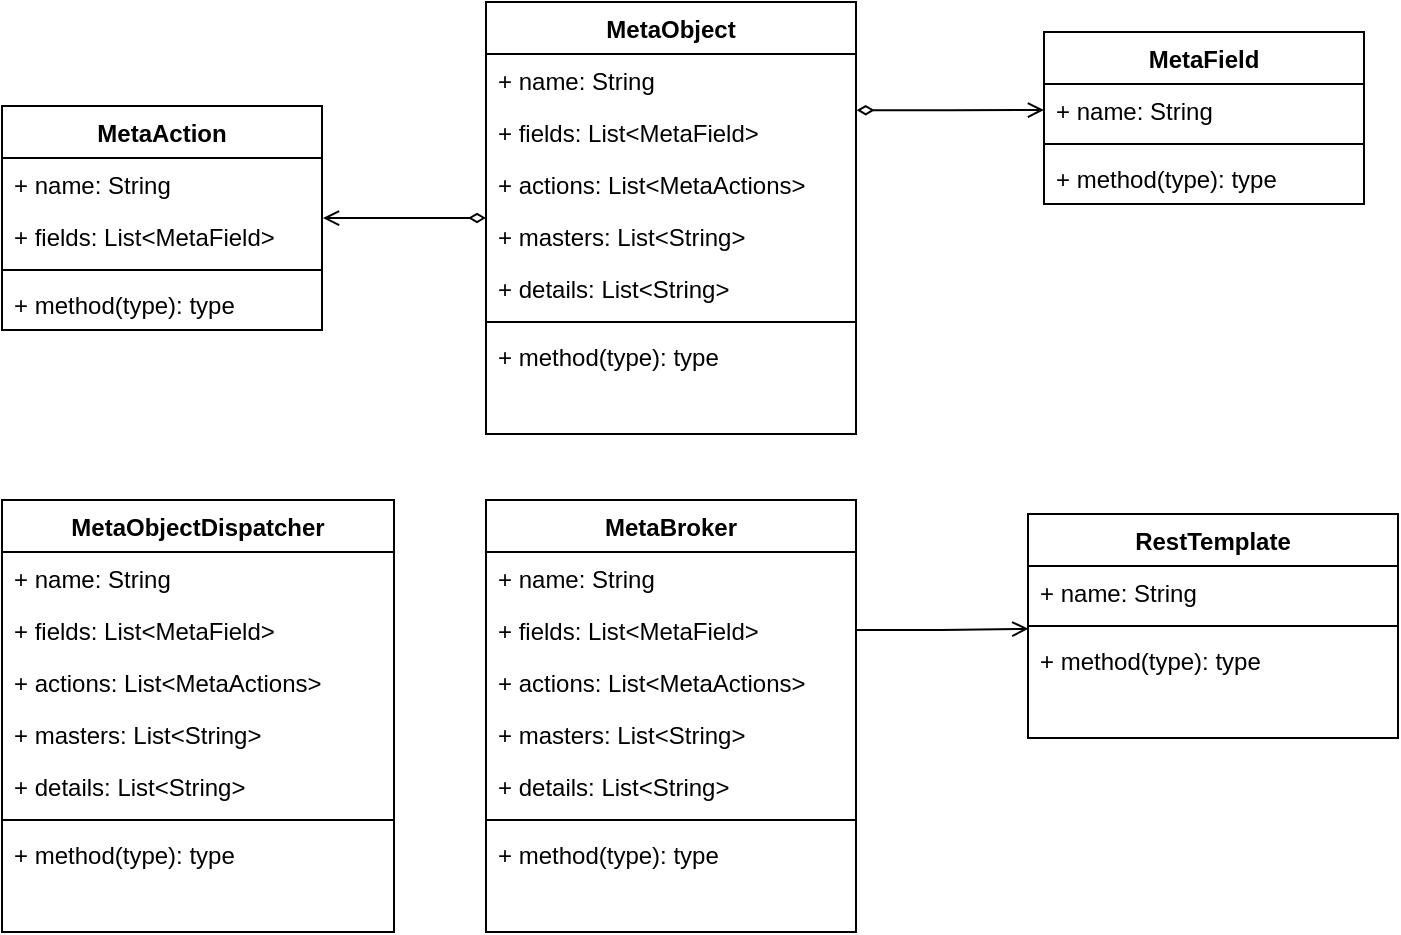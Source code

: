 <mxfile version="20.5.3" type="github">
  <diagram id="egF5TxKUiRy08cK1zPrM" name="Page-1">
    <mxGraphModel dx="608" dy="291" grid="0" gridSize="10" guides="1" tooltips="1" connect="1" arrows="1" fold="1" page="1" pageScale="1" pageWidth="827" pageHeight="1169" math="0" shadow="0">
      <root>
        <mxCell id="0" />
        <mxCell id="1" parent="0" />
        <mxCell id="FpjAOOFjA3iJDY1Hjrk3-17" style="edgeStyle=orthogonalEdgeStyle;rounded=0;orthogonalLoop=1;jettySize=auto;html=1;exitX=0;exitY=0.5;exitDx=0;exitDy=0;entryX=1.003;entryY=0.155;entryDx=0;entryDy=0;entryPerimeter=0;startArrow=diamondThin;startFill=0;endArrow=open;endFill=0;" edge="1" parent="1" source="FpjAOOFjA3iJDY1Hjrk3-1" target="FpjAOOFjA3iJDY1Hjrk3-14">
          <mxGeometry relative="1" as="geometry" />
        </mxCell>
        <mxCell id="FpjAOOFjA3iJDY1Hjrk3-1" value="MetaObject" style="swimlane;fontStyle=1;align=center;verticalAlign=top;childLayout=stackLayout;horizontal=1;startSize=26;horizontalStack=0;resizeParent=1;resizeParentMax=0;resizeLast=0;collapsible=1;marginBottom=0;" vertex="1" parent="1">
          <mxGeometry x="267" y="164" width="185" height="216" as="geometry" />
        </mxCell>
        <mxCell id="FpjAOOFjA3iJDY1Hjrk3-2" value="+ name: String" style="text;strokeColor=none;fillColor=none;align=left;verticalAlign=top;spacingLeft=4;spacingRight=4;overflow=hidden;rotatable=0;points=[[0,0.5],[1,0.5]];portConstraint=eastwest;" vertex="1" parent="FpjAOOFjA3iJDY1Hjrk3-1">
          <mxGeometry y="26" width="185" height="26" as="geometry" />
        </mxCell>
        <mxCell id="FpjAOOFjA3iJDY1Hjrk3-11" value="+ fields: List&lt;MetaField&gt;" style="text;strokeColor=none;fillColor=none;align=left;verticalAlign=top;spacingLeft=4;spacingRight=4;overflow=hidden;rotatable=0;points=[[0,0.5],[1,0.5]];portConstraint=eastwest;" vertex="1" parent="FpjAOOFjA3iJDY1Hjrk3-1">
          <mxGeometry y="52" width="185" height="26" as="geometry" />
        </mxCell>
        <mxCell id="FpjAOOFjA3iJDY1Hjrk3-18" value="+ actions: List&lt;MetaActions&gt;" style="text;strokeColor=none;fillColor=none;align=left;verticalAlign=top;spacingLeft=4;spacingRight=4;overflow=hidden;rotatable=0;points=[[0,0.5],[1,0.5]];portConstraint=eastwest;" vertex="1" parent="FpjAOOFjA3iJDY1Hjrk3-1">
          <mxGeometry y="78" width="185" height="26" as="geometry" />
        </mxCell>
        <mxCell id="FpjAOOFjA3iJDY1Hjrk3-21" value="+ masters: List&lt;String&gt;" style="text;strokeColor=none;fillColor=none;align=left;verticalAlign=top;spacingLeft=4;spacingRight=4;overflow=hidden;rotatable=0;points=[[0,0.5],[1,0.5]];portConstraint=eastwest;" vertex="1" parent="FpjAOOFjA3iJDY1Hjrk3-1">
          <mxGeometry y="104" width="185" height="26" as="geometry" />
        </mxCell>
        <mxCell id="FpjAOOFjA3iJDY1Hjrk3-20" value="+ details: List&lt;String&gt;" style="text;strokeColor=none;fillColor=none;align=left;verticalAlign=top;spacingLeft=4;spacingRight=4;overflow=hidden;rotatable=0;points=[[0,0.5],[1,0.5]];portConstraint=eastwest;" vertex="1" parent="FpjAOOFjA3iJDY1Hjrk3-1">
          <mxGeometry y="130" width="185" height="26" as="geometry" />
        </mxCell>
        <mxCell id="FpjAOOFjA3iJDY1Hjrk3-3" value="" style="line;strokeWidth=1;fillColor=none;align=left;verticalAlign=middle;spacingTop=-1;spacingLeft=3;spacingRight=3;rotatable=0;labelPosition=right;points=[];portConstraint=eastwest;strokeColor=inherit;" vertex="1" parent="FpjAOOFjA3iJDY1Hjrk3-1">
          <mxGeometry y="156" width="185" height="8" as="geometry" />
        </mxCell>
        <mxCell id="FpjAOOFjA3iJDY1Hjrk3-4" value="+ method(type): type" style="text;strokeColor=none;fillColor=none;align=left;verticalAlign=top;spacingLeft=4;spacingRight=4;overflow=hidden;rotatable=0;points=[[0,0.5],[1,0.5]];portConstraint=eastwest;" vertex="1" parent="FpjAOOFjA3iJDY1Hjrk3-1">
          <mxGeometry y="164" width="185" height="26" as="geometry" />
        </mxCell>
        <mxCell id="FpjAOOFjA3iJDY1Hjrk3-19" style="text;strokeColor=none;fillColor=none;align=left;verticalAlign=top;spacingLeft=4;spacingRight=4;overflow=hidden;rotatable=0;points=[[0,0.5],[1,0.5]];portConstraint=eastwest;" vertex="1" parent="FpjAOOFjA3iJDY1Hjrk3-1">
          <mxGeometry y="190" width="185" height="26" as="geometry" />
        </mxCell>
        <mxCell id="FpjAOOFjA3iJDY1Hjrk3-6" value="MetaField" style="swimlane;fontStyle=1;align=center;verticalAlign=top;childLayout=stackLayout;horizontal=1;startSize=26;horizontalStack=0;resizeParent=1;resizeParentMax=0;resizeLast=0;collapsible=1;marginBottom=0;" vertex="1" parent="1">
          <mxGeometry x="546" y="179" width="160" height="86" as="geometry" />
        </mxCell>
        <mxCell id="FpjAOOFjA3iJDY1Hjrk3-7" value="+ name: String" style="text;strokeColor=none;fillColor=none;align=left;verticalAlign=top;spacingLeft=4;spacingRight=4;overflow=hidden;rotatable=0;points=[[0,0.5],[1,0.5]];portConstraint=eastwest;" vertex="1" parent="FpjAOOFjA3iJDY1Hjrk3-6">
          <mxGeometry y="26" width="160" height="26" as="geometry" />
        </mxCell>
        <mxCell id="FpjAOOFjA3iJDY1Hjrk3-8" value="" style="line;strokeWidth=1;fillColor=none;align=left;verticalAlign=middle;spacingTop=-1;spacingLeft=3;spacingRight=3;rotatable=0;labelPosition=right;points=[];portConstraint=eastwest;strokeColor=inherit;" vertex="1" parent="FpjAOOFjA3iJDY1Hjrk3-6">
          <mxGeometry y="52" width="160" height="8" as="geometry" />
        </mxCell>
        <mxCell id="FpjAOOFjA3iJDY1Hjrk3-9" value="+ method(type): type" style="text;strokeColor=none;fillColor=none;align=left;verticalAlign=top;spacingLeft=4;spacingRight=4;overflow=hidden;rotatable=0;points=[[0,0.5],[1,0.5]];portConstraint=eastwest;" vertex="1" parent="FpjAOOFjA3iJDY1Hjrk3-6">
          <mxGeometry y="60" width="160" height="26" as="geometry" />
        </mxCell>
        <mxCell id="FpjAOOFjA3iJDY1Hjrk3-10" style="edgeStyle=orthogonalEdgeStyle;rounded=0;orthogonalLoop=1;jettySize=auto;html=1;exitX=1.002;exitY=0.08;exitDx=0;exitDy=0;endArrow=open;endFill=0;startArrow=diamondThin;startFill=0;exitPerimeter=0;" edge="1" parent="1" source="FpjAOOFjA3iJDY1Hjrk3-11" target="FpjAOOFjA3iJDY1Hjrk3-7">
          <mxGeometry relative="1" as="geometry" />
        </mxCell>
        <mxCell id="FpjAOOFjA3iJDY1Hjrk3-12" value="MetaAction" style="swimlane;fontStyle=1;align=center;verticalAlign=top;childLayout=stackLayout;horizontal=1;startSize=26;horizontalStack=0;resizeParent=1;resizeParentMax=0;resizeLast=0;collapsible=1;marginBottom=0;" vertex="1" parent="1">
          <mxGeometry x="25" y="216" width="160" height="112" as="geometry" />
        </mxCell>
        <mxCell id="FpjAOOFjA3iJDY1Hjrk3-13" value="+ name: String" style="text;strokeColor=none;fillColor=none;align=left;verticalAlign=top;spacingLeft=4;spacingRight=4;overflow=hidden;rotatable=0;points=[[0,0.5],[1,0.5]];portConstraint=eastwest;" vertex="1" parent="FpjAOOFjA3iJDY1Hjrk3-12">
          <mxGeometry y="26" width="160" height="26" as="geometry" />
        </mxCell>
        <mxCell id="FpjAOOFjA3iJDY1Hjrk3-14" value="+ fields: List&lt;MetaField&gt;" style="text;strokeColor=none;fillColor=none;align=left;verticalAlign=top;spacingLeft=4;spacingRight=4;overflow=hidden;rotatable=0;points=[[0,0.5],[1,0.5]];portConstraint=eastwest;" vertex="1" parent="FpjAOOFjA3iJDY1Hjrk3-12">
          <mxGeometry y="52" width="160" height="26" as="geometry" />
        </mxCell>
        <mxCell id="FpjAOOFjA3iJDY1Hjrk3-15" value="" style="line;strokeWidth=1;fillColor=none;align=left;verticalAlign=middle;spacingTop=-1;spacingLeft=3;spacingRight=3;rotatable=0;labelPosition=right;points=[];portConstraint=eastwest;strokeColor=inherit;" vertex="1" parent="FpjAOOFjA3iJDY1Hjrk3-12">
          <mxGeometry y="78" width="160" height="8" as="geometry" />
        </mxCell>
        <mxCell id="FpjAOOFjA3iJDY1Hjrk3-16" value="+ method(type): type" style="text;strokeColor=none;fillColor=none;align=left;verticalAlign=top;spacingLeft=4;spacingRight=4;overflow=hidden;rotatable=0;points=[[0,0.5],[1,0.5]];portConstraint=eastwest;" vertex="1" parent="FpjAOOFjA3iJDY1Hjrk3-12">
          <mxGeometry y="86" width="160" height="26" as="geometry" />
        </mxCell>
        <mxCell id="FpjAOOFjA3iJDY1Hjrk3-22" value="MetaBroker" style="swimlane;fontStyle=1;align=center;verticalAlign=top;childLayout=stackLayout;horizontal=1;startSize=26;horizontalStack=0;resizeParent=1;resizeParentMax=0;resizeLast=0;collapsible=1;marginBottom=0;" vertex="1" parent="1">
          <mxGeometry x="267" y="413" width="185" height="216" as="geometry" />
        </mxCell>
        <mxCell id="FpjAOOFjA3iJDY1Hjrk3-23" value="+ name: String" style="text;strokeColor=none;fillColor=none;align=left;verticalAlign=top;spacingLeft=4;spacingRight=4;overflow=hidden;rotatable=0;points=[[0,0.5],[1,0.5]];portConstraint=eastwest;" vertex="1" parent="FpjAOOFjA3iJDY1Hjrk3-22">
          <mxGeometry y="26" width="185" height="26" as="geometry" />
        </mxCell>
        <mxCell id="FpjAOOFjA3iJDY1Hjrk3-24" value="+ fields: List&lt;MetaField&gt;" style="text;strokeColor=none;fillColor=none;align=left;verticalAlign=top;spacingLeft=4;spacingRight=4;overflow=hidden;rotatable=0;points=[[0,0.5],[1,0.5]];portConstraint=eastwest;" vertex="1" parent="FpjAOOFjA3iJDY1Hjrk3-22">
          <mxGeometry y="52" width="185" height="26" as="geometry" />
        </mxCell>
        <mxCell id="FpjAOOFjA3iJDY1Hjrk3-25" value="+ actions: List&lt;MetaActions&gt;" style="text;strokeColor=none;fillColor=none;align=left;verticalAlign=top;spacingLeft=4;spacingRight=4;overflow=hidden;rotatable=0;points=[[0,0.5],[1,0.5]];portConstraint=eastwest;" vertex="1" parent="FpjAOOFjA3iJDY1Hjrk3-22">
          <mxGeometry y="78" width="185" height="26" as="geometry" />
        </mxCell>
        <mxCell id="FpjAOOFjA3iJDY1Hjrk3-26" value="+ masters: List&lt;String&gt;" style="text;strokeColor=none;fillColor=none;align=left;verticalAlign=top;spacingLeft=4;spacingRight=4;overflow=hidden;rotatable=0;points=[[0,0.5],[1,0.5]];portConstraint=eastwest;" vertex="1" parent="FpjAOOFjA3iJDY1Hjrk3-22">
          <mxGeometry y="104" width="185" height="26" as="geometry" />
        </mxCell>
        <mxCell id="FpjAOOFjA3iJDY1Hjrk3-27" value="+ details: List&lt;String&gt;" style="text;strokeColor=none;fillColor=none;align=left;verticalAlign=top;spacingLeft=4;spacingRight=4;overflow=hidden;rotatable=0;points=[[0,0.5],[1,0.5]];portConstraint=eastwest;" vertex="1" parent="FpjAOOFjA3iJDY1Hjrk3-22">
          <mxGeometry y="130" width="185" height="26" as="geometry" />
        </mxCell>
        <mxCell id="FpjAOOFjA3iJDY1Hjrk3-28" value="" style="line;strokeWidth=1;fillColor=none;align=left;verticalAlign=middle;spacingTop=-1;spacingLeft=3;spacingRight=3;rotatable=0;labelPosition=right;points=[];portConstraint=eastwest;strokeColor=inherit;" vertex="1" parent="FpjAOOFjA3iJDY1Hjrk3-22">
          <mxGeometry y="156" width="185" height="8" as="geometry" />
        </mxCell>
        <mxCell id="FpjAOOFjA3iJDY1Hjrk3-29" value="+ method(type): type" style="text;strokeColor=none;fillColor=none;align=left;verticalAlign=top;spacingLeft=4;spacingRight=4;overflow=hidden;rotatable=0;points=[[0,0.5],[1,0.5]];portConstraint=eastwest;" vertex="1" parent="FpjAOOFjA3iJDY1Hjrk3-22">
          <mxGeometry y="164" width="185" height="26" as="geometry" />
        </mxCell>
        <mxCell id="FpjAOOFjA3iJDY1Hjrk3-30" style="text;strokeColor=none;fillColor=none;align=left;verticalAlign=top;spacingLeft=4;spacingRight=4;overflow=hidden;rotatable=0;points=[[0,0.5],[1,0.5]];portConstraint=eastwest;" vertex="1" parent="FpjAOOFjA3iJDY1Hjrk3-22">
          <mxGeometry y="190" width="185" height="26" as="geometry" />
        </mxCell>
        <mxCell id="FpjAOOFjA3iJDY1Hjrk3-31" value="RestTemplate" style="swimlane;fontStyle=1;align=center;verticalAlign=top;childLayout=stackLayout;horizontal=1;startSize=26;horizontalStack=0;resizeParent=1;resizeParentMax=0;resizeLast=0;collapsible=1;marginBottom=0;" vertex="1" parent="1">
          <mxGeometry x="538" y="420" width="185" height="112" as="geometry" />
        </mxCell>
        <mxCell id="FpjAOOFjA3iJDY1Hjrk3-32" value="+ name: String" style="text;strokeColor=none;fillColor=none;align=left;verticalAlign=top;spacingLeft=4;spacingRight=4;overflow=hidden;rotatable=0;points=[[0,0.5],[1,0.5]];portConstraint=eastwest;" vertex="1" parent="FpjAOOFjA3iJDY1Hjrk3-31">
          <mxGeometry y="26" width="185" height="26" as="geometry" />
        </mxCell>
        <mxCell id="FpjAOOFjA3iJDY1Hjrk3-37" value="" style="line;strokeWidth=1;fillColor=none;align=left;verticalAlign=middle;spacingTop=-1;spacingLeft=3;spacingRight=3;rotatable=0;labelPosition=right;points=[];portConstraint=eastwest;strokeColor=inherit;" vertex="1" parent="FpjAOOFjA3iJDY1Hjrk3-31">
          <mxGeometry y="52" width="185" height="8" as="geometry" />
        </mxCell>
        <mxCell id="FpjAOOFjA3iJDY1Hjrk3-38" value="+ method(type): type" style="text;strokeColor=none;fillColor=none;align=left;verticalAlign=top;spacingLeft=4;spacingRight=4;overflow=hidden;rotatable=0;points=[[0,0.5],[1,0.5]];portConstraint=eastwest;" vertex="1" parent="FpjAOOFjA3iJDY1Hjrk3-31">
          <mxGeometry y="60" width="185" height="26" as="geometry" />
        </mxCell>
        <mxCell id="FpjAOOFjA3iJDY1Hjrk3-39" style="text;strokeColor=none;fillColor=none;align=left;verticalAlign=top;spacingLeft=4;spacingRight=4;overflow=hidden;rotatable=0;points=[[0,0.5],[1,0.5]];portConstraint=eastwest;" vertex="1" parent="FpjAOOFjA3iJDY1Hjrk3-31">
          <mxGeometry y="86" width="185" height="26" as="geometry" />
        </mxCell>
        <mxCell id="FpjAOOFjA3iJDY1Hjrk3-40" style="edgeStyle=orthogonalEdgeStyle;rounded=0;orthogonalLoop=1;jettySize=auto;html=1;exitX=1;exitY=0.5;exitDx=0;exitDy=0;entryX=0.001;entryY=-0.099;entryDx=0;entryDy=0;entryPerimeter=0;startArrow=none;startFill=0;endArrow=open;endFill=0;" edge="1" parent="1" source="FpjAOOFjA3iJDY1Hjrk3-24" target="FpjAOOFjA3iJDY1Hjrk3-38">
          <mxGeometry relative="1" as="geometry" />
        </mxCell>
        <mxCell id="FpjAOOFjA3iJDY1Hjrk3-41" value="MetaObjectDispatcher" style="swimlane;fontStyle=1;align=center;verticalAlign=top;childLayout=stackLayout;horizontal=1;startSize=26;horizontalStack=0;resizeParent=1;resizeParentMax=0;resizeLast=0;collapsible=1;marginBottom=0;" vertex="1" parent="1">
          <mxGeometry x="25" y="413" width="196" height="216" as="geometry" />
        </mxCell>
        <mxCell id="FpjAOOFjA3iJDY1Hjrk3-42" value="+ name: String" style="text;strokeColor=none;fillColor=none;align=left;verticalAlign=top;spacingLeft=4;spacingRight=4;overflow=hidden;rotatable=0;points=[[0,0.5],[1,0.5]];portConstraint=eastwest;" vertex="1" parent="FpjAOOFjA3iJDY1Hjrk3-41">
          <mxGeometry y="26" width="196" height="26" as="geometry" />
        </mxCell>
        <mxCell id="FpjAOOFjA3iJDY1Hjrk3-43" value="+ fields: List&lt;MetaField&gt;" style="text;strokeColor=none;fillColor=none;align=left;verticalAlign=top;spacingLeft=4;spacingRight=4;overflow=hidden;rotatable=0;points=[[0,0.5],[1,0.5]];portConstraint=eastwest;" vertex="1" parent="FpjAOOFjA3iJDY1Hjrk3-41">
          <mxGeometry y="52" width="196" height="26" as="geometry" />
        </mxCell>
        <mxCell id="FpjAOOFjA3iJDY1Hjrk3-44" value="+ actions: List&lt;MetaActions&gt;" style="text;strokeColor=none;fillColor=none;align=left;verticalAlign=top;spacingLeft=4;spacingRight=4;overflow=hidden;rotatable=0;points=[[0,0.5],[1,0.5]];portConstraint=eastwest;" vertex="1" parent="FpjAOOFjA3iJDY1Hjrk3-41">
          <mxGeometry y="78" width="196" height="26" as="geometry" />
        </mxCell>
        <mxCell id="FpjAOOFjA3iJDY1Hjrk3-45" value="+ masters: List&lt;String&gt;" style="text;strokeColor=none;fillColor=none;align=left;verticalAlign=top;spacingLeft=4;spacingRight=4;overflow=hidden;rotatable=0;points=[[0,0.5],[1,0.5]];portConstraint=eastwest;" vertex="1" parent="FpjAOOFjA3iJDY1Hjrk3-41">
          <mxGeometry y="104" width="196" height="26" as="geometry" />
        </mxCell>
        <mxCell id="FpjAOOFjA3iJDY1Hjrk3-46" value="+ details: List&lt;String&gt;" style="text;strokeColor=none;fillColor=none;align=left;verticalAlign=top;spacingLeft=4;spacingRight=4;overflow=hidden;rotatable=0;points=[[0,0.5],[1,0.5]];portConstraint=eastwest;" vertex="1" parent="FpjAOOFjA3iJDY1Hjrk3-41">
          <mxGeometry y="130" width="196" height="26" as="geometry" />
        </mxCell>
        <mxCell id="FpjAOOFjA3iJDY1Hjrk3-47" value="" style="line;strokeWidth=1;fillColor=none;align=left;verticalAlign=middle;spacingTop=-1;spacingLeft=3;spacingRight=3;rotatable=0;labelPosition=right;points=[];portConstraint=eastwest;strokeColor=inherit;" vertex="1" parent="FpjAOOFjA3iJDY1Hjrk3-41">
          <mxGeometry y="156" width="196" height="8" as="geometry" />
        </mxCell>
        <mxCell id="FpjAOOFjA3iJDY1Hjrk3-48" value="+ method(type): type" style="text;strokeColor=none;fillColor=none;align=left;verticalAlign=top;spacingLeft=4;spacingRight=4;overflow=hidden;rotatable=0;points=[[0,0.5],[1,0.5]];portConstraint=eastwest;" vertex="1" parent="FpjAOOFjA3iJDY1Hjrk3-41">
          <mxGeometry y="164" width="196" height="26" as="geometry" />
        </mxCell>
        <mxCell id="FpjAOOFjA3iJDY1Hjrk3-49" style="text;strokeColor=none;fillColor=none;align=left;verticalAlign=top;spacingLeft=4;spacingRight=4;overflow=hidden;rotatable=0;points=[[0,0.5],[1,0.5]];portConstraint=eastwest;" vertex="1" parent="FpjAOOFjA3iJDY1Hjrk3-41">
          <mxGeometry y="190" width="196" height="26" as="geometry" />
        </mxCell>
      </root>
    </mxGraphModel>
  </diagram>
</mxfile>
